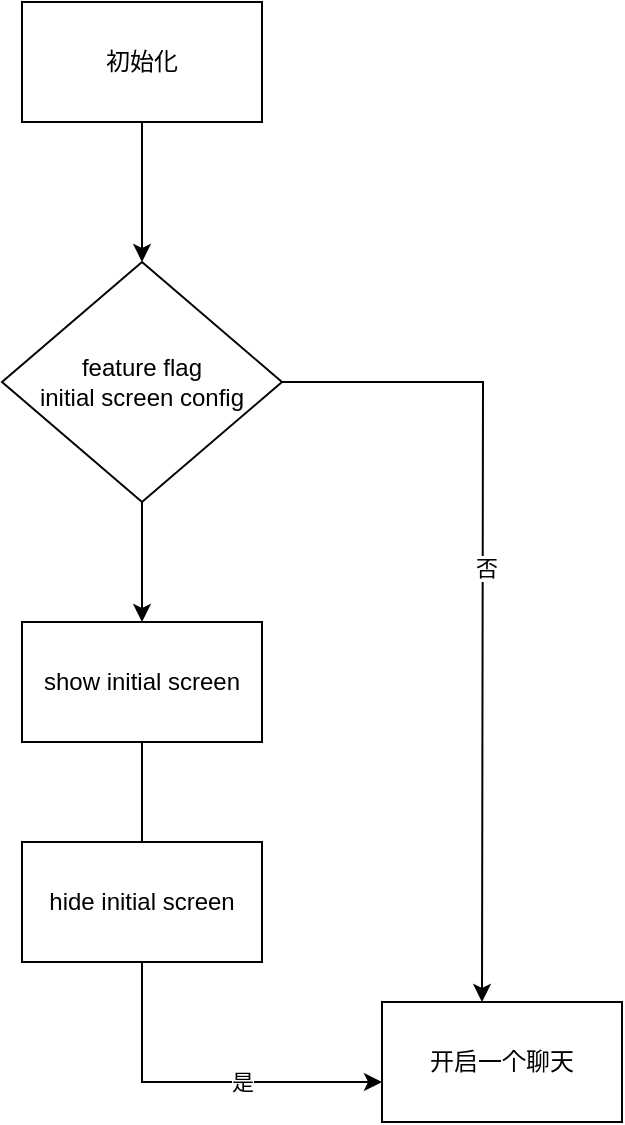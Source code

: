 <mxfile version="15.1.0" type="github">
  <diagram id="6knI3_qLb6QcAAUkTFyR" name="Page-1">
    <mxGraphModel dx="1558" dy="739" grid="1" gridSize="10" guides="1" tooltips="1" connect="1" arrows="1" fold="1" page="1" pageScale="1" pageWidth="827" pageHeight="1169" math="0" shadow="0">
      <root>
        <mxCell id="0" />
        <mxCell id="1" parent="0" />
        <mxCell id="GNG6-frRE_DT6sX8QAHm-2" style="edgeStyle=orthogonalEdgeStyle;rounded=0;orthogonalLoop=1;jettySize=auto;html=1;entryX=0.5;entryY=0;entryDx=0;entryDy=0;" edge="1" parent="1" source="GNG6-frRE_DT6sX8QAHm-1" target="GNG6-frRE_DT6sX8QAHm-6">
          <mxGeometry relative="1" as="geometry">
            <mxPoint x="220" y="530" as="targetPoint" />
          </mxGeometry>
        </mxCell>
        <mxCell id="GNG6-frRE_DT6sX8QAHm-1" value="初始化" style="rounded=0;whiteSpace=wrap;html=1;" vertex="1" parent="1">
          <mxGeometry x="160" y="410" width="120" height="60" as="geometry" />
        </mxCell>
        <mxCell id="GNG6-frRE_DT6sX8QAHm-9" style="edgeStyle=orthogonalEdgeStyle;rounded=0;orthogonalLoop=1;jettySize=auto;html=1;exitX=0.5;exitY=1;exitDx=0;exitDy=0;entryX=0;entryY=0.667;entryDx=0;entryDy=0;entryPerimeter=0;" edge="1" parent="1" source="GNG6-frRE_DT6sX8QAHm-5" target="GNG6-frRE_DT6sX8QAHm-10">
          <mxGeometry relative="1" as="geometry">
            <mxPoint x="220" y="870" as="targetPoint" />
          </mxGeometry>
        </mxCell>
        <mxCell id="GNG6-frRE_DT6sX8QAHm-14" value="是" style="edgeLabel;html=1;align=center;verticalAlign=middle;resizable=0;points=[];" vertex="1" connectable="0" parent="GNG6-frRE_DT6sX8QAHm-9">
          <mxGeometry x="-0.462" relative="1" as="geometry">
            <mxPoint x="50" y="92" as="offset" />
          </mxGeometry>
        </mxCell>
        <mxCell id="GNG6-frRE_DT6sX8QAHm-5" value="show initial screen" style="rounded=0;whiteSpace=wrap;html=1;" vertex="1" parent="1">
          <mxGeometry x="160" y="720" width="120" height="60" as="geometry" />
        </mxCell>
        <mxCell id="GNG6-frRE_DT6sX8QAHm-7" style="edgeStyle=orthogonalEdgeStyle;rounded=0;orthogonalLoop=1;jettySize=auto;html=1;entryX=0.5;entryY=0;entryDx=0;entryDy=0;" edge="1" parent="1" source="GNG6-frRE_DT6sX8QAHm-6" target="GNG6-frRE_DT6sX8QAHm-5">
          <mxGeometry relative="1" as="geometry" />
        </mxCell>
        <mxCell id="GNG6-frRE_DT6sX8QAHm-11" style="edgeStyle=orthogonalEdgeStyle;rounded=0;orthogonalLoop=1;jettySize=auto;html=1;exitX=1;exitY=0.5;exitDx=0;exitDy=0;" edge="1" parent="1" source="GNG6-frRE_DT6sX8QAHm-6">
          <mxGeometry relative="1" as="geometry">
            <mxPoint x="390" y="910" as="targetPoint" />
          </mxGeometry>
        </mxCell>
        <mxCell id="GNG6-frRE_DT6sX8QAHm-15" value="否" style="edgeLabel;html=1;align=center;verticalAlign=middle;resizable=0;points=[];" vertex="1" connectable="0" parent="GNG6-frRE_DT6sX8QAHm-11">
          <mxGeometry x="-0.059" y="1" relative="1" as="geometry">
            <mxPoint as="offset" />
          </mxGeometry>
        </mxCell>
        <mxCell id="GNG6-frRE_DT6sX8QAHm-6" value="&lt;span&gt;feature flag&lt;/span&gt;&lt;br&gt;&lt;span&gt;initial screen config&lt;/span&gt;" style="rhombus;whiteSpace=wrap;html=1;" vertex="1" parent="1">
          <mxGeometry x="150" y="540" width="140" height="120" as="geometry" />
        </mxCell>
        <mxCell id="GNG6-frRE_DT6sX8QAHm-10" value="开启一个聊天" style="rounded=0;whiteSpace=wrap;html=1;" vertex="1" parent="1">
          <mxGeometry x="340" y="910" width="120" height="60" as="geometry" />
        </mxCell>
        <mxCell id="GNG6-frRE_DT6sX8QAHm-16" value="hide initial screen" style="rounded=0;whiteSpace=wrap;html=1;" vertex="1" parent="1">
          <mxGeometry x="160" y="830" width="120" height="60" as="geometry" />
        </mxCell>
      </root>
    </mxGraphModel>
  </diagram>
</mxfile>
